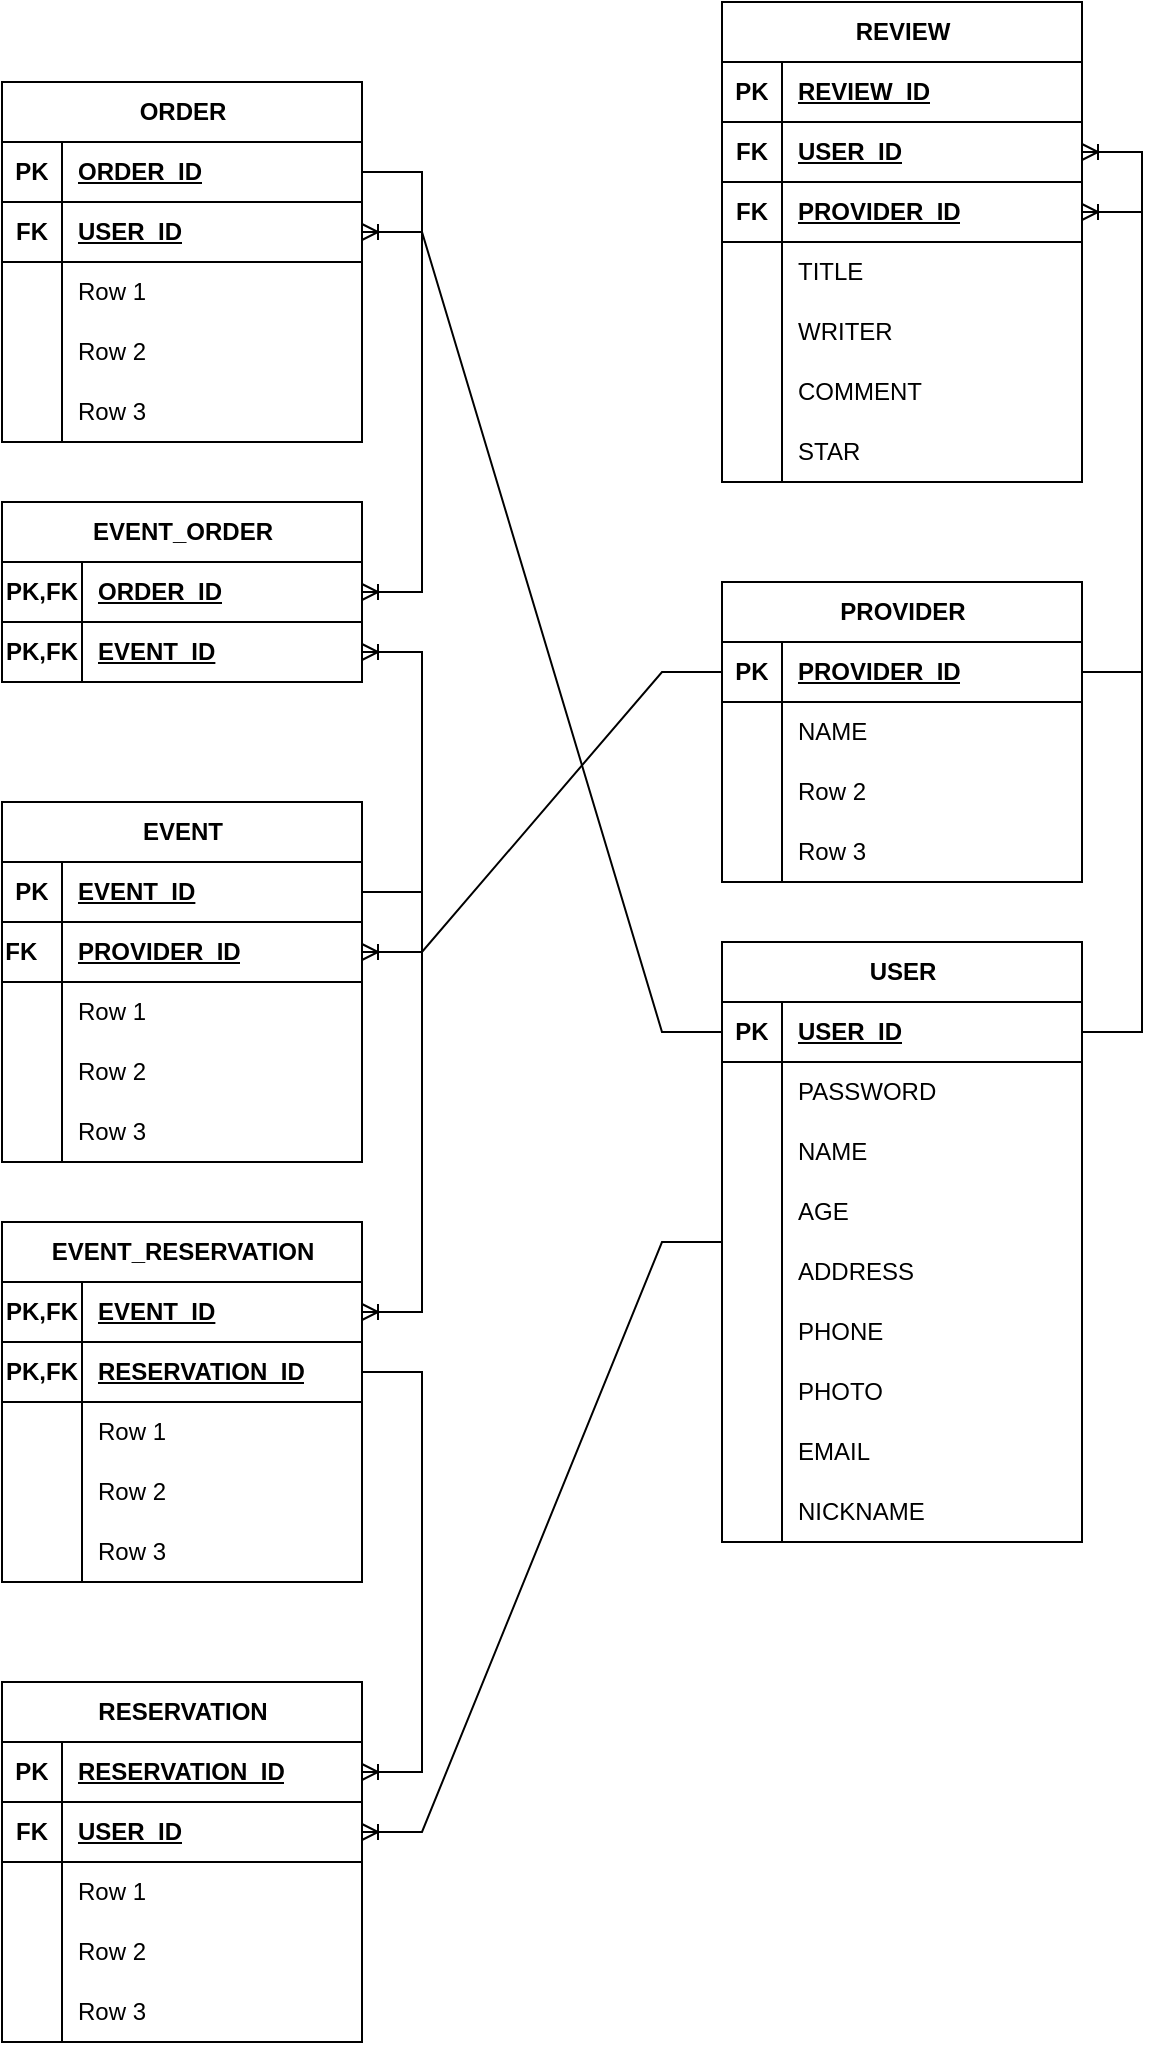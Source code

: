 <mxfile version="22.1.0" type="github">
  <diagram id="R2lEEEUBdFMjLlhIrx00" name="Page-1">
    <mxGraphModel dx="1036" dy="558" grid="1" gridSize="10" guides="1" tooltips="1" connect="1" arrows="1" fold="1" page="1" pageScale="1" pageWidth="850" pageHeight="1100" math="0" shadow="0" extFonts="Permanent Marker^https://fonts.googleapis.com/css?family=Permanent+Marker">
      <root>
        <mxCell id="0" />
        <mxCell id="1" parent="0" />
        <mxCell id="ffY5cmqOXHnBq25n8feg-1" value="USER" style="shape=table;startSize=30;container=1;collapsible=1;childLayout=tableLayout;fixedRows=1;rowLines=0;fontStyle=1;align=center;resizeLast=1;html=1;" parent="1" vertex="1">
          <mxGeometry x="700" y="490" width="180" height="300" as="geometry" />
        </mxCell>
        <mxCell id="ffY5cmqOXHnBq25n8feg-2" value="" style="shape=tableRow;horizontal=0;startSize=0;swimlaneHead=0;swimlaneBody=0;fillColor=none;collapsible=0;dropTarget=0;points=[[0,0.5],[1,0.5]];portConstraint=eastwest;top=0;left=0;right=0;bottom=1;" parent="ffY5cmqOXHnBq25n8feg-1" vertex="1">
          <mxGeometry y="30" width="180" height="30" as="geometry" />
        </mxCell>
        <mxCell id="ffY5cmqOXHnBq25n8feg-3" value="PK" style="shape=partialRectangle;connectable=0;fillColor=none;top=0;left=0;bottom=0;right=0;fontStyle=1;overflow=hidden;whiteSpace=wrap;html=1;" parent="ffY5cmqOXHnBq25n8feg-2" vertex="1">
          <mxGeometry width="30" height="30" as="geometry">
            <mxRectangle width="30" height="30" as="alternateBounds" />
          </mxGeometry>
        </mxCell>
        <mxCell id="ffY5cmqOXHnBq25n8feg-4" value="USER_ID" style="shape=partialRectangle;connectable=0;fillColor=none;top=0;left=0;bottom=0;right=0;align=left;spacingLeft=6;fontStyle=5;overflow=hidden;whiteSpace=wrap;html=1;" parent="ffY5cmqOXHnBq25n8feg-2" vertex="1">
          <mxGeometry x="30" width="150" height="30" as="geometry">
            <mxRectangle width="150" height="30" as="alternateBounds" />
          </mxGeometry>
        </mxCell>
        <mxCell id="ffY5cmqOXHnBq25n8feg-78" value="" style="shape=tableRow;horizontal=0;startSize=0;swimlaneHead=0;swimlaneBody=0;fillColor=none;collapsible=0;dropTarget=0;points=[[0,0.5],[1,0.5]];portConstraint=eastwest;top=0;left=0;right=0;bottom=0;" parent="ffY5cmqOXHnBq25n8feg-1" vertex="1">
          <mxGeometry y="60" width="180" height="30" as="geometry" />
        </mxCell>
        <mxCell id="ffY5cmqOXHnBq25n8feg-79" value="" style="shape=partialRectangle;connectable=0;fillColor=none;top=0;left=0;bottom=0;right=0;editable=1;overflow=hidden;whiteSpace=wrap;html=1;" parent="ffY5cmqOXHnBq25n8feg-78" vertex="1">
          <mxGeometry width="30" height="30" as="geometry">
            <mxRectangle width="30" height="30" as="alternateBounds" />
          </mxGeometry>
        </mxCell>
        <mxCell id="ffY5cmqOXHnBq25n8feg-80" value="PASSWORD" style="shape=partialRectangle;connectable=0;fillColor=none;top=0;left=0;bottom=0;right=0;align=left;spacingLeft=6;overflow=hidden;whiteSpace=wrap;html=1;" parent="ffY5cmqOXHnBq25n8feg-78" vertex="1">
          <mxGeometry x="30" width="150" height="30" as="geometry">
            <mxRectangle width="150" height="30" as="alternateBounds" />
          </mxGeometry>
        </mxCell>
        <mxCell id="ffY5cmqOXHnBq25n8feg-5" value="" style="shape=tableRow;horizontal=0;startSize=0;swimlaneHead=0;swimlaneBody=0;fillColor=none;collapsible=0;dropTarget=0;points=[[0,0.5],[1,0.5]];portConstraint=eastwest;top=0;left=0;right=0;bottom=0;" parent="ffY5cmqOXHnBq25n8feg-1" vertex="1">
          <mxGeometry y="90" width="180" height="30" as="geometry" />
        </mxCell>
        <mxCell id="ffY5cmqOXHnBq25n8feg-6" value="" style="shape=partialRectangle;connectable=0;fillColor=none;top=0;left=0;bottom=0;right=0;editable=1;overflow=hidden;whiteSpace=wrap;html=1;" parent="ffY5cmqOXHnBq25n8feg-5" vertex="1">
          <mxGeometry width="30" height="30" as="geometry">
            <mxRectangle width="30" height="30" as="alternateBounds" />
          </mxGeometry>
        </mxCell>
        <mxCell id="ffY5cmqOXHnBq25n8feg-7" value="NAME" style="shape=partialRectangle;connectable=0;fillColor=none;top=0;left=0;bottom=0;right=0;align=left;spacingLeft=6;overflow=hidden;whiteSpace=wrap;html=1;" parent="ffY5cmqOXHnBq25n8feg-5" vertex="1">
          <mxGeometry x="30" width="150" height="30" as="geometry">
            <mxRectangle width="150" height="30" as="alternateBounds" />
          </mxGeometry>
        </mxCell>
        <mxCell id="ffY5cmqOXHnBq25n8feg-8" value="" style="shape=tableRow;horizontal=0;startSize=0;swimlaneHead=0;swimlaneBody=0;fillColor=none;collapsible=0;dropTarget=0;points=[[0,0.5],[1,0.5]];portConstraint=eastwest;top=0;left=0;right=0;bottom=0;" parent="ffY5cmqOXHnBq25n8feg-1" vertex="1">
          <mxGeometry y="120" width="180" height="30" as="geometry" />
        </mxCell>
        <mxCell id="ffY5cmqOXHnBq25n8feg-9" value="" style="shape=partialRectangle;connectable=0;fillColor=none;top=0;left=0;bottom=0;right=0;editable=1;overflow=hidden;whiteSpace=wrap;html=1;" parent="ffY5cmqOXHnBq25n8feg-8" vertex="1">
          <mxGeometry width="30" height="30" as="geometry">
            <mxRectangle width="30" height="30" as="alternateBounds" />
          </mxGeometry>
        </mxCell>
        <mxCell id="ffY5cmqOXHnBq25n8feg-10" value="AGE" style="shape=partialRectangle;connectable=0;fillColor=none;top=0;left=0;bottom=0;right=0;align=left;spacingLeft=6;overflow=hidden;whiteSpace=wrap;html=1;" parent="ffY5cmqOXHnBq25n8feg-8" vertex="1">
          <mxGeometry x="30" width="150" height="30" as="geometry">
            <mxRectangle width="150" height="30" as="alternateBounds" />
          </mxGeometry>
        </mxCell>
        <mxCell id="ffY5cmqOXHnBq25n8feg-66" value="" style="shape=tableRow;horizontal=0;startSize=0;swimlaneHead=0;swimlaneBody=0;fillColor=none;collapsible=0;dropTarget=0;points=[[0,0.5],[1,0.5]];portConstraint=eastwest;top=0;left=0;right=0;bottom=0;" parent="ffY5cmqOXHnBq25n8feg-1" vertex="1">
          <mxGeometry y="150" width="180" height="30" as="geometry" />
        </mxCell>
        <mxCell id="ffY5cmqOXHnBq25n8feg-67" value="" style="shape=partialRectangle;connectable=0;fillColor=none;top=0;left=0;bottom=0;right=0;editable=1;overflow=hidden;whiteSpace=wrap;html=1;" parent="ffY5cmqOXHnBq25n8feg-66" vertex="1">
          <mxGeometry width="30" height="30" as="geometry">
            <mxRectangle width="30" height="30" as="alternateBounds" />
          </mxGeometry>
        </mxCell>
        <mxCell id="ffY5cmqOXHnBq25n8feg-68" value="ADDRESS" style="shape=partialRectangle;connectable=0;fillColor=none;top=0;left=0;bottom=0;right=0;align=left;spacingLeft=6;overflow=hidden;whiteSpace=wrap;html=1;" parent="ffY5cmqOXHnBq25n8feg-66" vertex="1">
          <mxGeometry x="30" width="150" height="30" as="geometry">
            <mxRectangle width="150" height="30" as="alternateBounds" />
          </mxGeometry>
        </mxCell>
        <mxCell id="ffY5cmqOXHnBq25n8feg-69" value="" style="shape=tableRow;horizontal=0;startSize=0;swimlaneHead=0;swimlaneBody=0;fillColor=none;collapsible=0;dropTarget=0;points=[[0,0.5],[1,0.5]];portConstraint=eastwest;top=0;left=0;right=0;bottom=0;" parent="ffY5cmqOXHnBq25n8feg-1" vertex="1">
          <mxGeometry y="180" width="180" height="30" as="geometry" />
        </mxCell>
        <mxCell id="ffY5cmqOXHnBq25n8feg-70" value="" style="shape=partialRectangle;connectable=0;fillColor=none;top=0;left=0;bottom=0;right=0;editable=1;overflow=hidden;whiteSpace=wrap;html=1;" parent="ffY5cmqOXHnBq25n8feg-69" vertex="1">
          <mxGeometry width="30" height="30" as="geometry">
            <mxRectangle width="30" height="30" as="alternateBounds" />
          </mxGeometry>
        </mxCell>
        <mxCell id="ffY5cmqOXHnBq25n8feg-71" value="PHONE" style="shape=partialRectangle;connectable=0;fillColor=none;top=0;left=0;bottom=0;right=0;align=left;spacingLeft=6;overflow=hidden;whiteSpace=wrap;html=1;" parent="ffY5cmqOXHnBq25n8feg-69" vertex="1">
          <mxGeometry x="30" width="150" height="30" as="geometry">
            <mxRectangle width="150" height="30" as="alternateBounds" />
          </mxGeometry>
        </mxCell>
        <mxCell id="ffY5cmqOXHnBq25n8feg-72" value="" style="shape=tableRow;horizontal=0;startSize=0;swimlaneHead=0;swimlaneBody=0;fillColor=none;collapsible=0;dropTarget=0;points=[[0,0.5],[1,0.5]];portConstraint=eastwest;top=0;left=0;right=0;bottom=0;" parent="ffY5cmqOXHnBq25n8feg-1" vertex="1">
          <mxGeometry y="210" width="180" height="30" as="geometry" />
        </mxCell>
        <mxCell id="ffY5cmqOXHnBq25n8feg-73" value="" style="shape=partialRectangle;connectable=0;fillColor=none;top=0;left=0;bottom=0;right=0;editable=1;overflow=hidden;whiteSpace=wrap;html=1;" parent="ffY5cmqOXHnBq25n8feg-72" vertex="1">
          <mxGeometry width="30" height="30" as="geometry">
            <mxRectangle width="30" height="30" as="alternateBounds" />
          </mxGeometry>
        </mxCell>
        <mxCell id="ffY5cmqOXHnBq25n8feg-74" value="PHOTO" style="shape=partialRectangle;connectable=0;fillColor=none;top=0;left=0;bottom=0;right=0;align=left;spacingLeft=6;overflow=hidden;whiteSpace=wrap;html=1;" parent="ffY5cmqOXHnBq25n8feg-72" vertex="1">
          <mxGeometry x="30" width="150" height="30" as="geometry">
            <mxRectangle width="150" height="30" as="alternateBounds" />
          </mxGeometry>
        </mxCell>
        <mxCell id="ffY5cmqOXHnBq25n8feg-75" value="" style="shape=tableRow;horizontal=0;startSize=0;swimlaneHead=0;swimlaneBody=0;fillColor=none;collapsible=0;dropTarget=0;points=[[0,0.5],[1,0.5]];portConstraint=eastwest;top=0;left=0;right=0;bottom=0;" parent="ffY5cmqOXHnBq25n8feg-1" vertex="1">
          <mxGeometry y="240" width="180" height="30" as="geometry" />
        </mxCell>
        <mxCell id="ffY5cmqOXHnBq25n8feg-76" value="" style="shape=partialRectangle;connectable=0;fillColor=none;top=0;left=0;bottom=0;right=0;editable=1;overflow=hidden;whiteSpace=wrap;html=1;" parent="ffY5cmqOXHnBq25n8feg-75" vertex="1">
          <mxGeometry width="30" height="30" as="geometry">
            <mxRectangle width="30" height="30" as="alternateBounds" />
          </mxGeometry>
        </mxCell>
        <mxCell id="ffY5cmqOXHnBq25n8feg-77" value="EMAIL" style="shape=partialRectangle;connectable=0;fillColor=none;top=0;left=0;bottom=0;right=0;align=left;spacingLeft=6;overflow=hidden;whiteSpace=wrap;html=1;" parent="ffY5cmqOXHnBq25n8feg-75" vertex="1">
          <mxGeometry x="30" width="150" height="30" as="geometry">
            <mxRectangle width="150" height="30" as="alternateBounds" />
          </mxGeometry>
        </mxCell>
        <mxCell id="ffY5cmqOXHnBq25n8feg-11" value="" style="shape=tableRow;horizontal=0;startSize=0;swimlaneHead=0;swimlaneBody=0;fillColor=none;collapsible=0;dropTarget=0;points=[[0,0.5],[1,0.5]];portConstraint=eastwest;top=0;left=0;right=0;bottom=0;" parent="ffY5cmqOXHnBq25n8feg-1" vertex="1">
          <mxGeometry y="270" width="180" height="30" as="geometry" />
        </mxCell>
        <mxCell id="ffY5cmqOXHnBq25n8feg-12" value="" style="shape=partialRectangle;connectable=0;fillColor=none;top=0;left=0;bottom=0;right=0;editable=1;overflow=hidden;whiteSpace=wrap;html=1;" parent="ffY5cmqOXHnBq25n8feg-11" vertex="1">
          <mxGeometry width="30" height="30" as="geometry">
            <mxRectangle width="30" height="30" as="alternateBounds" />
          </mxGeometry>
        </mxCell>
        <mxCell id="ffY5cmqOXHnBq25n8feg-13" value="NICKNAME" style="shape=partialRectangle;connectable=0;fillColor=none;top=0;left=0;bottom=0;right=0;align=left;spacingLeft=6;overflow=hidden;whiteSpace=wrap;html=1;" parent="ffY5cmqOXHnBq25n8feg-11" vertex="1">
          <mxGeometry x="30" width="150" height="30" as="geometry">
            <mxRectangle width="150" height="30" as="alternateBounds" />
          </mxGeometry>
        </mxCell>
        <mxCell id="ffY5cmqOXHnBq25n8feg-14" value="EVENT" style="shape=table;startSize=30;container=1;collapsible=1;childLayout=tableLayout;fixedRows=1;rowLines=0;fontStyle=1;align=center;resizeLast=1;html=1;" parent="1" vertex="1">
          <mxGeometry x="340" y="420" width="180" height="180" as="geometry" />
        </mxCell>
        <mxCell id="2kU_KkUbUy7ICBghfI6l-78" value="" style="shape=tableRow;horizontal=0;startSize=0;swimlaneHead=0;swimlaneBody=0;fillColor=none;collapsible=0;dropTarget=0;points=[[0,0.5],[1,0.5]];portConstraint=eastwest;top=0;left=0;right=0;bottom=1;" vertex="1" parent="ffY5cmqOXHnBq25n8feg-14">
          <mxGeometry y="30" width="180" height="30" as="geometry" />
        </mxCell>
        <mxCell id="2kU_KkUbUy7ICBghfI6l-79" value="PK" style="shape=partialRectangle;connectable=0;fillColor=none;top=0;left=0;bottom=0;right=0;fontStyle=1;overflow=hidden;whiteSpace=wrap;html=1;" vertex="1" parent="2kU_KkUbUy7ICBghfI6l-78">
          <mxGeometry width="30" height="30" as="geometry">
            <mxRectangle width="30" height="30" as="alternateBounds" />
          </mxGeometry>
        </mxCell>
        <mxCell id="2kU_KkUbUy7ICBghfI6l-80" value="EVENT_ID" style="shape=partialRectangle;connectable=0;fillColor=none;top=0;left=0;bottom=0;right=0;align=left;spacingLeft=6;fontStyle=5;overflow=hidden;whiteSpace=wrap;html=1;" vertex="1" parent="2kU_KkUbUy7ICBghfI6l-78">
          <mxGeometry x="30" width="150" height="30" as="geometry">
            <mxRectangle width="150" height="30" as="alternateBounds" />
          </mxGeometry>
        </mxCell>
        <mxCell id="ffY5cmqOXHnBq25n8feg-15" value="" style="shape=tableRow;horizontal=0;startSize=0;swimlaneHead=0;swimlaneBody=0;fillColor=none;collapsible=0;dropTarget=0;points=[[0,0.5],[1,0.5]];portConstraint=eastwest;top=0;left=0;right=0;bottom=1;" parent="ffY5cmqOXHnBq25n8feg-14" vertex="1">
          <mxGeometry y="60" width="180" height="30" as="geometry" />
        </mxCell>
        <mxCell id="ffY5cmqOXHnBq25n8feg-16" value="FK&lt;span style=&quot;white-space: pre;&quot;&gt;&#x9;&lt;/span&gt;" style="shape=partialRectangle;connectable=0;fillColor=none;top=0;left=0;bottom=0;right=0;fontStyle=1;overflow=hidden;whiteSpace=wrap;html=1;" parent="ffY5cmqOXHnBq25n8feg-15" vertex="1">
          <mxGeometry width="30" height="30" as="geometry">
            <mxRectangle width="30" height="30" as="alternateBounds" />
          </mxGeometry>
        </mxCell>
        <mxCell id="ffY5cmqOXHnBq25n8feg-17" value="PROVIDER_ID" style="shape=partialRectangle;connectable=0;fillColor=none;top=0;left=0;bottom=0;right=0;align=left;spacingLeft=6;fontStyle=5;overflow=hidden;whiteSpace=wrap;html=1;" parent="ffY5cmqOXHnBq25n8feg-15" vertex="1">
          <mxGeometry x="30" width="150" height="30" as="geometry">
            <mxRectangle width="150" height="30" as="alternateBounds" />
          </mxGeometry>
        </mxCell>
        <mxCell id="ffY5cmqOXHnBq25n8feg-18" value="" style="shape=tableRow;horizontal=0;startSize=0;swimlaneHead=0;swimlaneBody=0;fillColor=none;collapsible=0;dropTarget=0;points=[[0,0.5],[1,0.5]];portConstraint=eastwest;top=0;left=0;right=0;bottom=0;" parent="ffY5cmqOXHnBq25n8feg-14" vertex="1">
          <mxGeometry y="90" width="180" height="30" as="geometry" />
        </mxCell>
        <mxCell id="ffY5cmqOXHnBq25n8feg-19" value="" style="shape=partialRectangle;connectable=0;fillColor=none;top=0;left=0;bottom=0;right=0;editable=1;overflow=hidden;whiteSpace=wrap;html=1;" parent="ffY5cmqOXHnBq25n8feg-18" vertex="1">
          <mxGeometry width="30" height="30" as="geometry">
            <mxRectangle width="30" height="30" as="alternateBounds" />
          </mxGeometry>
        </mxCell>
        <mxCell id="ffY5cmqOXHnBq25n8feg-20" value="Row 1" style="shape=partialRectangle;connectable=0;fillColor=none;top=0;left=0;bottom=0;right=0;align=left;spacingLeft=6;overflow=hidden;whiteSpace=wrap;html=1;" parent="ffY5cmqOXHnBq25n8feg-18" vertex="1">
          <mxGeometry x="30" width="150" height="30" as="geometry">
            <mxRectangle width="150" height="30" as="alternateBounds" />
          </mxGeometry>
        </mxCell>
        <mxCell id="ffY5cmqOXHnBq25n8feg-21" value="" style="shape=tableRow;horizontal=0;startSize=0;swimlaneHead=0;swimlaneBody=0;fillColor=none;collapsible=0;dropTarget=0;points=[[0,0.5],[1,0.5]];portConstraint=eastwest;top=0;left=0;right=0;bottom=0;" parent="ffY5cmqOXHnBq25n8feg-14" vertex="1">
          <mxGeometry y="120" width="180" height="30" as="geometry" />
        </mxCell>
        <mxCell id="ffY5cmqOXHnBq25n8feg-22" value="" style="shape=partialRectangle;connectable=0;fillColor=none;top=0;left=0;bottom=0;right=0;editable=1;overflow=hidden;whiteSpace=wrap;html=1;" parent="ffY5cmqOXHnBq25n8feg-21" vertex="1">
          <mxGeometry width="30" height="30" as="geometry">
            <mxRectangle width="30" height="30" as="alternateBounds" />
          </mxGeometry>
        </mxCell>
        <mxCell id="ffY5cmqOXHnBq25n8feg-23" value="Row 2" style="shape=partialRectangle;connectable=0;fillColor=none;top=0;left=0;bottom=0;right=0;align=left;spacingLeft=6;overflow=hidden;whiteSpace=wrap;html=1;" parent="ffY5cmqOXHnBq25n8feg-21" vertex="1">
          <mxGeometry x="30" width="150" height="30" as="geometry">
            <mxRectangle width="150" height="30" as="alternateBounds" />
          </mxGeometry>
        </mxCell>
        <mxCell id="ffY5cmqOXHnBq25n8feg-24" value="" style="shape=tableRow;horizontal=0;startSize=0;swimlaneHead=0;swimlaneBody=0;fillColor=none;collapsible=0;dropTarget=0;points=[[0,0.5],[1,0.5]];portConstraint=eastwest;top=0;left=0;right=0;bottom=0;" parent="ffY5cmqOXHnBq25n8feg-14" vertex="1">
          <mxGeometry y="150" width="180" height="30" as="geometry" />
        </mxCell>
        <mxCell id="ffY5cmqOXHnBq25n8feg-25" value="" style="shape=partialRectangle;connectable=0;fillColor=none;top=0;left=0;bottom=0;right=0;editable=1;overflow=hidden;whiteSpace=wrap;html=1;" parent="ffY5cmqOXHnBq25n8feg-24" vertex="1">
          <mxGeometry width="30" height="30" as="geometry">
            <mxRectangle width="30" height="30" as="alternateBounds" />
          </mxGeometry>
        </mxCell>
        <mxCell id="ffY5cmqOXHnBq25n8feg-26" value="Row 3" style="shape=partialRectangle;connectable=0;fillColor=none;top=0;left=0;bottom=0;right=0;align=left;spacingLeft=6;overflow=hidden;whiteSpace=wrap;html=1;" parent="ffY5cmqOXHnBq25n8feg-24" vertex="1">
          <mxGeometry x="30" width="150" height="30" as="geometry">
            <mxRectangle width="150" height="30" as="alternateBounds" />
          </mxGeometry>
        </mxCell>
        <mxCell id="ffY5cmqOXHnBq25n8feg-27" value="PROVIDER" style="shape=table;startSize=30;container=1;collapsible=1;childLayout=tableLayout;fixedRows=1;rowLines=0;fontStyle=1;align=center;resizeLast=1;html=1;" parent="1" vertex="1">
          <mxGeometry x="700" y="310" width="180" height="150" as="geometry" />
        </mxCell>
        <mxCell id="ffY5cmqOXHnBq25n8feg-28" value="" style="shape=tableRow;horizontal=0;startSize=0;swimlaneHead=0;swimlaneBody=0;fillColor=none;collapsible=0;dropTarget=0;points=[[0,0.5],[1,0.5]];portConstraint=eastwest;top=0;left=0;right=0;bottom=1;" parent="ffY5cmqOXHnBq25n8feg-27" vertex="1">
          <mxGeometry y="30" width="180" height="30" as="geometry" />
        </mxCell>
        <mxCell id="ffY5cmqOXHnBq25n8feg-29" value="PK" style="shape=partialRectangle;connectable=0;fillColor=none;top=0;left=0;bottom=0;right=0;fontStyle=1;overflow=hidden;whiteSpace=wrap;html=1;" parent="ffY5cmqOXHnBq25n8feg-28" vertex="1">
          <mxGeometry width="30" height="30" as="geometry">
            <mxRectangle width="30" height="30" as="alternateBounds" />
          </mxGeometry>
        </mxCell>
        <mxCell id="ffY5cmqOXHnBq25n8feg-30" value="PROVIDER_ID" style="shape=partialRectangle;connectable=0;fillColor=none;top=0;left=0;bottom=0;right=0;align=left;spacingLeft=6;fontStyle=5;overflow=hidden;whiteSpace=wrap;html=1;" parent="ffY5cmqOXHnBq25n8feg-28" vertex="1">
          <mxGeometry x="30" width="150" height="30" as="geometry">
            <mxRectangle width="150" height="30" as="alternateBounds" />
          </mxGeometry>
        </mxCell>
        <mxCell id="ffY5cmqOXHnBq25n8feg-31" value="" style="shape=tableRow;horizontal=0;startSize=0;swimlaneHead=0;swimlaneBody=0;fillColor=none;collapsible=0;dropTarget=0;points=[[0,0.5],[1,0.5]];portConstraint=eastwest;top=0;left=0;right=0;bottom=0;" parent="ffY5cmqOXHnBq25n8feg-27" vertex="1">
          <mxGeometry y="60" width="180" height="30" as="geometry" />
        </mxCell>
        <mxCell id="ffY5cmqOXHnBq25n8feg-32" value="" style="shape=partialRectangle;connectable=0;fillColor=none;top=0;left=0;bottom=0;right=0;editable=1;overflow=hidden;whiteSpace=wrap;html=1;" parent="ffY5cmqOXHnBq25n8feg-31" vertex="1">
          <mxGeometry width="30" height="30" as="geometry">
            <mxRectangle width="30" height="30" as="alternateBounds" />
          </mxGeometry>
        </mxCell>
        <mxCell id="ffY5cmqOXHnBq25n8feg-33" value="NAME" style="shape=partialRectangle;connectable=0;fillColor=none;top=0;left=0;bottom=0;right=0;align=left;spacingLeft=6;overflow=hidden;whiteSpace=wrap;html=1;" parent="ffY5cmqOXHnBq25n8feg-31" vertex="1">
          <mxGeometry x="30" width="150" height="30" as="geometry">
            <mxRectangle width="150" height="30" as="alternateBounds" />
          </mxGeometry>
        </mxCell>
        <mxCell id="ffY5cmqOXHnBq25n8feg-34" value="" style="shape=tableRow;horizontal=0;startSize=0;swimlaneHead=0;swimlaneBody=0;fillColor=none;collapsible=0;dropTarget=0;points=[[0,0.5],[1,0.5]];portConstraint=eastwest;top=0;left=0;right=0;bottom=0;" parent="ffY5cmqOXHnBq25n8feg-27" vertex="1">
          <mxGeometry y="90" width="180" height="30" as="geometry" />
        </mxCell>
        <mxCell id="ffY5cmqOXHnBq25n8feg-35" value="" style="shape=partialRectangle;connectable=0;fillColor=none;top=0;left=0;bottom=0;right=0;editable=1;overflow=hidden;whiteSpace=wrap;html=1;" parent="ffY5cmqOXHnBq25n8feg-34" vertex="1">
          <mxGeometry width="30" height="30" as="geometry">
            <mxRectangle width="30" height="30" as="alternateBounds" />
          </mxGeometry>
        </mxCell>
        <mxCell id="ffY5cmqOXHnBq25n8feg-36" value="Row 2" style="shape=partialRectangle;connectable=0;fillColor=none;top=0;left=0;bottom=0;right=0;align=left;spacingLeft=6;overflow=hidden;whiteSpace=wrap;html=1;" parent="ffY5cmqOXHnBq25n8feg-34" vertex="1">
          <mxGeometry x="30" width="150" height="30" as="geometry">
            <mxRectangle width="150" height="30" as="alternateBounds" />
          </mxGeometry>
        </mxCell>
        <mxCell id="ffY5cmqOXHnBq25n8feg-37" value="" style="shape=tableRow;horizontal=0;startSize=0;swimlaneHead=0;swimlaneBody=0;fillColor=none;collapsible=0;dropTarget=0;points=[[0,0.5],[1,0.5]];portConstraint=eastwest;top=0;left=0;right=0;bottom=0;" parent="ffY5cmqOXHnBq25n8feg-27" vertex="1">
          <mxGeometry y="120" width="180" height="30" as="geometry" />
        </mxCell>
        <mxCell id="ffY5cmqOXHnBq25n8feg-38" value="" style="shape=partialRectangle;connectable=0;fillColor=none;top=0;left=0;bottom=0;right=0;editable=1;overflow=hidden;whiteSpace=wrap;html=1;" parent="ffY5cmqOXHnBq25n8feg-37" vertex="1">
          <mxGeometry width="30" height="30" as="geometry">
            <mxRectangle width="30" height="30" as="alternateBounds" />
          </mxGeometry>
        </mxCell>
        <mxCell id="ffY5cmqOXHnBq25n8feg-39" value="Row 3" style="shape=partialRectangle;connectable=0;fillColor=none;top=0;left=0;bottom=0;right=0;align=left;spacingLeft=6;overflow=hidden;whiteSpace=wrap;html=1;" parent="ffY5cmqOXHnBq25n8feg-37" vertex="1">
          <mxGeometry x="30" width="150" height="30" as="geometry">
            <mxRectangle width="150" height="30" as="alternateBounds" />
          </mxGeometry>
        </mxCell>
        <mxCell id="ffY5cmqOXHnBq25n8feg-40" value="ORDER" style="shape=table;startSize=30;container=1;collapsible=1;childLayout=tableLayout;fixedRows=1;rowLines=0;fontStyle=1;align=center;resizeLast=1;html=1;" parent="1" vertex="1">
          <mxGeometry x="340" y="60" width="180" height="180" as="geometry" />
        </mxCell>
        <mxCell id="2kU_KkUbUy7ICBghfI6l-50" value="" style="shape=tableRow;horizontal=0;startSize=0;swimlaneHead=0;swimlaneBody=0;fillColor=none;collapsible=0;dropTarget=0;points=[[0,0.5],[1,0.5]];portConstraint=eastwest;top=0;left=0;right=0;bottom=1;" vertex="1" parent="ffY5cmqOXHnBq25n8feg-40">
          <mxGeometry y="30" width="180" height="30" as="geometry" />
        </mxCell>
        <mxCell id="2kU_KkUbUy7ICBghfI6l-51" value="PK" style="shape=partialRectangle;connectable=0;fillColor=none;top=0;left=0;bottom=0;right=0;fontStyle=1;overflow=hidden;whiteSpace=wrap;html=1;" vertex="1" parent="2kU_KkUbUy7ICBghfI6l-50">
          <mxGeometry width="30" height="30" as="geometry">
            <mxRectangle width="30" height="30" as="alternateBounds" />
          </mxGeometry>
        </mxCell>
        <mxCell id="2kU_KkUbUy7ICBghfI6l-52" value="ORDER_ID" style="shape=partialRectangle;connectable=0;fillColor=none;top=0;left=0;bottom=0;right=0;align=left;spacingLeft=6;fontStyle=5;overflow=hidden;whiteSpace=wrap;html=1;" vertex="1" parent="2kU_KkUbUy7ICBghfI6l-50">
          <mxGeometry x="30" width="150" height="30" as="geometry">
            <mxRectangle width="150" height="30" as="alternateBounds" />
          </mxGeometry>
        </mxCell>
        <mxCell id="ffY5cmqOXHnBq25n8feg-41" value="" style="shape=tableRow;horizontal=0;startSize=0;swimlaneHead=0;swimlaneBody=0;fillColor=none;collapsible=0;dropTarget=0;points=[[0,0.5],[1,0.5]];portConstraint=eastwest;top=0;left=0;right=0;bottom=1;" parent="ffY5cmqOXHnBq25n8feg-40" vertex="1">
          <mxGeometry y="60" width="180" height="30" as="geometry" />
        </mxCell>
        <mxCell id="ffY5cmqOXHnBq25n8feg-42" value="FK" style="shape=partialRectangle;connectable=0;fillColor=none;top=0;left=0;bottom=0;right=0;fontStyle=1;overflow=hidden;whiteSpace=wrap;html=1;" parent="ffY5cmqOXHnBq25n8feg-41" vertex="1">
          <mxGeometry width="30" height="30" as="geometry">
            <mxRectangle width="30" height="30" as="alternateBounds" />
          </mxGeometry>
        </mxCell>
        <mxCell id="ffY5cmqOXHnBq25n8feg-43" value="USER_ID" style="shape=partialRectangle;connectable=0;fillColor=none;top=0;left=0;bottom=0;right=0;align=left;spacingLeft=6;fontStyle=5;overflow=hidden;whiteSpace=wrap;html=1;" parent="ffY5cmqOXHnBq25n8feg-41" vertex="1">
          <mxGeometry x="30" width="150" height="30" as="geometry">
            <mxRectangle width="150" height="30" as="alternateBounds" />
          </mxGeometry>
        </mxCell>
        <mxCell id="ffY5cmqOXHnBq25n8feg-44" value="" style="shape=tableRow;horizontal=0;startSize=0;swimlaneHead=0;swimlaneBody=0;fillColor=none;collapsible=0;dropTarget=0;points=[[0,0.5],[1,0.5]];portConstraint=eastwest;top=0;left=0;right=0;bottom=0;" parent="ffY5cmqOXHnBq25n8feg-40" vertex="1">
          <mxGeometry y="90" width="180" height="30" as="geometry" />
        </mxCell>
        <mxCell id="ffY5cmqOXHnBq25n8feg-45" value="" style="shape=partialRectangle;connectable=0;fillColor=none;top=0;left=0;bottom=0;right=0;editable=1;overflow=hidden;whiteSpace=wrap;html=1;" parent="ffY5cmqOXHnBq25n8feg-44" vertex="1">
          <mxGeometry width="30" height="30" as="geometry">
            <mxRectangle width="30" height="30" as="alternateBounds" />
          </mxGeometry>
        </mxCell>
        <mxCell id="ffY5cmqOXHnBq25n8feg-46" value="Row 1" style="shape=partialRectangle;connectable=0;fillColor=none;top=0;left=0;bottom=0;right=0;align=left;spacingLeft=6;overflow=hidden;whiteSpace=wrap;html=1;" parent="ffY5cmqOXHnBq25n8feg-44" vertex="1">
          <mxGeometry x="30" width="150" height="30" as="geometry">
            <mxRectangle width="150" height="30" as="alternateBounds" />
          </mxGeometry>
        </mxCell>
        <mxCell id="ffY5cmqOXHnBq25n8feg-47" value="" style="shape=tableRow;horizontal=0;startSize=0;swimlaneHead=0;swimlaneBody=0;fillColor=none;collapsible=0;dropTarget=0;points=[[0,0.5],[1,0.5]];portConstraint=eastwest;top=0;left=0;right=0;bottom=0;" parent="ffY5cmqOXHnBq25n8feg-40" vertex="1">
          <mxGeometry y="120" width="180" height="30" as="geometry" />
        </mxCell>
        <mxCell id="ffY5cmqOXHnBq25n8feg-48" value="" style="shape=partialRectangle;connectable=0;fillColor=none;top=0;left=0;bottom=0;right=0;editable=1;overflow=hidden;whiteSpace=wrap;html=1;" parent="ffY5cmqOXHnBq25n8feg-47" vertex="1">
          <mxGeometry width="30" height="30" as="geometry">
            <mxRectangle width="30" height="30" as="alternateBounds" />
          </mxGeometry>
        </mxCell>
        <mxCell id="ffY5cmqOXHnBq25n8feg-49" value="Row 2" style="shape=partialRectangle;connectable=0;fillColor=none;top=0;left=0;bottom=0;right=0;align=left;spacingLeft=6;overflow=hidden;whiteSpace=wrap;html=1;" parent="ffY5cmqOXHnBq25n8feg-47" vertex="1">
          <mxGeometry x="30" width="150" height="30" as="geometry">
            <mxRectangle width="150" height="30" as="alternateBounds" />
          </mxGeometry>
        </mxCell>
        <mxCell id="ffY5cmqOXHnBq25n8feg-50" value="" style="shape=tableRow;horizontal=0;startSize=0;swimlaneHead=0;swimlaneBody=0;fillColor=none;collapsible=0;dropTarget=0;points=[[0,0.5],[1,0.5]];portConstraint=eastwest;top=0;left=0;right=0;bottom=0;" parent="ffY5cmqOXHnBq25n8feg-40" vertex="1">
          <mxGeometry y="150" width="180" height="30" as="geometry" />
        </mxCell>
        <mxCell id="ffY5cmqOXHnBq25n8feg-51" value="" style="shape=partialRectangle;connectable=0;fillColor=none;top=0;left=0;bottom=0;right=0;editable=1;overflow=hidden;whiteSpace=wrap;html=1;" parent="ffY5cmqOXHnBq25n8feg-50" vertex="1">
          <mxGeometry width="30" height="30" as="geometry">
            <mxRectangle width="30" height="30" as="alternateBounds" />
          </mxGeometry>
        </mxCell>
        <mxCell id="ffY5cmqOXHnBq25n8feg-52" value="Row 3" style="shape=partialRectangle;connectable=0;fillColor=none;top=0;left=0;bottom=0;right=0;align=left;spacingLeft=6;overflow=hidden;whiteSpace=wrap;html=1;" parent="ffY5cmqOXHnBq25n8feg-50" vertex="1">
          <mxGeometry x="30" width="150" height="30" as="geometry">
            <mxRectangle width="150" height="30" as="alternateBounds" />
          </mxGeometry>
        </mxCell>
        <mxCell id="ffY5cmqOXHnBq25n8feg-53" value="REVIEW" style="shape=table;startSize=30;container=1;collapsible=1;childLayout=tableLayout;fixedRows=1;rowLines=0;fontStyle=1;align=center;resizeLast=1;html=1;" parent="1" vertex="1">
          <mxGeometry x="700" y="20" width="180" height="240" as="geometry" />
        </mxCell>
        <mxCell id="2kU_KkUbUy7ICBghfI6l-56" value="" style="shape=tableRow;horizontal=0;startSize=0;swimlaneHead=0;swimlaneBody=0;fillColor=none;collapsible=0;dropTarget=0;points=[[0,0.5],[1,0.5]];portConstraint=eastwest;top=0;left=0;right=0;bottom=1;" vertex="1" parent="ffY5cmqOXHnBq25n8feg-53">
          <mxGeometry y="30" width="180" height="30" as="geometry" />
        </mxCell>
        <mxCell id="2kU_KkUbUy7ICBghfI6l-57" value="PK" style="shape=partialRectangle;connectable=0;fillColor=none;top=0;left=0;bottom=0;right=0;fontStyle=1;overflow=hidden;whiteSpace=wrap;html=1;" vertex="1" parent="2kU_KkUbUy7ICBghfI6l-56">
          <mxGeometry width="30" height="30" as="geometry">
            <mxRectangle width="30" height="30" as="alternateBounds" />
          </mxGeometry>
        </mxCell>
        <mxCell id="2kU_KkUbUy7ICBghfI6l-58" value="REVIEW_ID" style="shape=partialRectangle;connectable=0;fillColor=none;top=0;left=0;bottom=0;right=0;align=left;spacingLeft=6;fontStyle=5;overflow=hidden;whiteSpace=wrap;html=1;" vertex="1" parent="2kU_KkUbUy7ICBghfI6l-56">
          <mxGeometry x="30" width="150" height="30" as="geometry">
            <mxRectangle width="150" height="30" as="alternateBounds" />
          </mxGeometry>
        </mxCell>
        <mxCell id="2kU_KkUbUy7ICBghfI6l-59" value="" style="shape=tableRow;horizontal=0;startSize=0;swimlaneHead=0;swimlaneBody=0;fillColor=none;collapsible=0;dropTarget=0;points=[[0,0.5],[1,0.5]];portConstraint=eastwest;top=0;left=0;right=0;bottom=1;" vertex="1" parent="ffY5cmqOXHnBq25n8feg-53">
          <mxGeometry y="60" width="180" height="30" as="geometry" />
        </mxCell>
        <mxCell id="2kU_KkUbUy7ICBghfI6l-60" value="FK" style="shape=partialRectangle;connectable=0;fillColor=none;top=0;left=0;bottom=0;right=0;fontStyle=1;overflow=hidden;whiteSpace=wrap;html=1;" vertex="1" parent="2kU_KkUbUy7ICBghfI6l-59">
          <mxGeometry width="30" height="30" as="geometry">
            <mxRectangle width="30" height="30" as="alternateBounds" />
          </mxGeometry>
        </mxCell>
        <mxCell id="2kU_KkUbUy7ICBghfI6l-61" value="USER_ID" style="shape=partialRectangle;connectable=0;fillColor=none;top=0;left=0;bottom=0;right=0;align=left;spacingLeft=6;fontStyle=5;overflow=hidden;whiteSpace=wrap;html=1;" vertex="1" parent="2kU_KkUbUy7ICBghfI6l-59">
          <mxGeometry x="30" width="150" height="30" as="geometry">
            <mxRectangle width="150" height="30" as="alternateBounds" />
          </mxGeometry>
        </mxCell>
        <mxCell id="ffY5cmqOXHnBq25n8feg-54" value="" style="shape=tableRow;horizontal=0;startSize=0;swimlaneHead=0;swimlaneBody=0;fillColor=none;collapsible=0;dropTarget=0;points=[[0,0.5],[1,0.5]];portConstraint=eastwest;top=0;left=0;right=0;bottom=1;" parent="ffY5cmqOXHnBq25n8feg-53" vertex="1">
          <mxGeometry y="90" width="180" height="30" as="geometry" />
        </mxCell>
        <mxCell id="ffY5cmqOXHnBq25n8feg-55" value="FK" style="shape=partialRectangle;connectable=0;fillColor=none;top=0;left=0;bottom=0;right=0;fontStyle=1;overflow=hidden;whiteSpace=wrap;html=1;" parent="ffY5cmqOXHnBq25n8feg-54" vertex="1">
          <mxGeometry width="30" height="30" as="geometry">
            <mxRectangle width="30" height="30" as="alternateBounds" />
          </mxGeometry>
        </mxCell>
        <mxCell id="ffY5cmqOXHnBq25n8feg-56" value="PROVIDER_ID" style="shape=partialRectangle;connectable=0;fillColor=none;top=0;left=0;bottom=0;right=0;align=left;spacingLeft=6;fontStyle=5;overflow=hidden;whiteSpace=wrap;html=1;" parent="ffY5cmqOXHnBq25n8feg-54" vertex="1">
          <mxGeometry x="30" width="150" height="30" as="geometry">
            <mxRectangle width="150" height="30" as="alternateBounds" />
          </mxGeometry>
        </mxCell>
        <mxCell id="ffY5cmqOXHnBq25n8feg-57" value="" style="shape=tableRow;horizontal=0;startSize=0;swimlaneHead=0;swimlaneBody=0;fillColor=none;collapsible=0;dropTarget=0;points=[[0,0.5],[1,0.5]];portConstraint=eastwest;top=0;left=0;right=0;bottom=0;" parent="ffY5cmqOXHnBq25n8feg-53" vertex="1">
          <mxGeometry y="120" width="180" height="30" as="geometry" />
        </mxCell>
        <mxCell id="ffY5cmqOXHnBq25n8feg-58" value="" style="shape=partialRectangle;connectable=0;fillColor=none;top=0;left=0;bottom=0;right=0;editable=1;overflow=hidden;whiteSpace=wrap;html=1;" parent="ffY5cmqOXHnBq25n8feg-57" vertex="1">
          <mxGeometry width="30" height="30" as="geometry">
            <mxRectangle width="30" height="30" as="alternateBounds" />
          </mxGeometry>
        </mxCell>
        <mxCell id="ffY5cmqOXHnBq25n8feg-59" value="TITLE" style="shape=partialRectangle;connectable=0;fillColor=none;top=0;left=0;bottom=0;right=0;align=left;spacingLeft=6;overflow=hidden;whiteSpace=wrap;html=1;" parent="ffY5cmqOXHnBq25n8feg-57" vertex="1">
          <mxGeometry x="30" width="150" height="30" as="geometry">
            <mxRectangle width="150" height="30" as="alternateBounds" />
          </mxGeometry>
        </mxCell>
        <mxCell id="ffY5cmqOXHnBq25n8feg-60" value="" style="shape=tableRow;horizontal=0;startSize=0;swimlaneHead=0;swimlaneBody=0;fillColor=none;collapsible=0;dropTarget=0;points=[[0,0.5],[1,0.5]];portConstraint=eastwest;top=0;left=0;right=0;bottom=0;" parent="ffY5cmqOXHnBq25n8feg-53" vertex="1">
          <mxGeometry y="150" width="180" height="30" as="geometry" />
        </mxCell>
        <mxCell id="ffY5cmqOXHnBq25n8feg-61" value="" style="shape=partialRectangle;connectable=0;fillColor=none;top=0;left=0;bottom=0;right=0;editable=1;overflow=hidden;whiteSpace=wrap;html=1;" parent="ffY5cmqOXHnBq25n8feg-60" vertex="1">
          <mxGeometry width="30" height="30" as="geometry">
            <mxRectangle width="30" height="30" as="alternateBounds" />
          </mxGeometry>
        </mxCell>
        <mxCell id="ffY5cmqOXHnBq25n8feg-62" value="WRITER" style="shape=partialRectangle;connectable=0;fillColor=none;top=0;left=0;bottom=0;right=0;align=left;spacingLeft=6;overflow=hidden;whiteSpace=wrap;html=1;" parent="ffY5cmqOXHnBq25n8feg-60" vertex="1">
          <mxGeometry x="30" width="150" height="30" as="geometry">
            <mxRectangle width="150" height="30" as="alternateBounds" />
          </mxGeometry>
        </mxCell>
        <mxCell id="2kU_KkUbUy7ICBghfI6l-62" value="" style="shape=tableRow;horizontal=0;startSize=0;swimlaneHead=0;swimlaneBody=0;fillColor=none;collapsible=0;dropTarget=0;points=[[0,0.5],[1,0.5]];portConstraint=eastwest;top=0;left=0;right=0;bottom=0;" vertex="1" parent="ffY5cmqOXHnBq25n8feg-53">
          <mxGeometry y="180" width="180" height="30" as="geometry" />
        </mxCell>
        <mxCell id="2kU_KkUbUy7ICBghfI6l-63" value="" style="shape=partialRectangle;connectable=0;fillColor=none;top=0;left=0;bottom=0;right=0;editable=1;overflow=hidden;whiteSpace=wrap;html=1;" vertex="1" parent="2kU_KkUbUy7ICBghfI6l-62">
          <mxGeometry width="30" height="30" as="geometry">
            <mxRectangle width="30" height="30" as="alternateBounds" />
          </mxGeometry>
        </mxCell>
        <mxCell id="2kU_KkUbUy7ICBghfI6l-64" value="COMMENT" style="shape=partialRectangle;connectable=0;fillColor=none;top=0;left=0;bottom=0;right=0;align=left;spacingLeft=6;overflow=hidden;whiteSpace=wrap;html=1;" vertex="1" parent="2kU_KkUbUy7ICBghfI6l-62">
          <mxGeometry x="30" width="150" height="30" as="geometry">
            <mxRectangle width="150" height="30" as="alternateBounds" />
          </mxGeometry>
        </mxCell>
        <mxCell id="ffY5cmqOXHnBq25n8feg-63" value="" style="shape=tableRow;horizontal=0;startSize=0;swimlaneHead=0;swimlaneBody=0;fillColor=none;collapsible=0;dropTarget=0;points=[[0,0.5],[1,0.5]];portConstraint=eastwest;top=0;left=0;right=0;bottom=0;" parent="ffY5cmqOXHnBq25n8feg-53" vertex="1">
          <mxGeometry y="210" width="180" height="30" as="geometry" />
        </mxCell>
        <mxCell id="ffY5cmqOXHnBq25n8feg-64" value="" style="shape=partialRectangle;connectable=0;fillColor=none;top=0;left=0;bottom=0;right=0;editable=1;overflow=hidden;whiteSpace=wrap;html=1;" parent="ffY5cmqOXHnBq25n8feg-63" vertex="1">
          <mxGeometry width="30" height="30" as="geometry">
            <mxRectangle width="30" height="30" as="alternateBounds" />
          </mxGeometry>
        </mxCell>
        <mxCell id="ffY5cmqOXHnBq25n8feg-65" value="STAR" style="shape=partialRectangle;connectable=0;fillColor=none;top=0;left=0;bottom=0;right=0;align=left;spacingLeft=6;overflow=hidden;whiteSpace=wrap;html=1;" parent="ffY5cmqOXHnBq25n8feg-63" vertex="1">
          <mxGeometry x="30" width="150" height="30" as="geometry">
            <mxRectangle width="150" height="30" as="alternateBounds" />
          </mxGeometry>
        </mxCell>
        <mxCell id="2kU_KkUbUy7ICBghfI6l-1" value="" style="edgeStyle=entityRelationEdgeStyle;fontSize=12;html=1;endArrow=ERoneToMany;rounded=0;" edge="1" parent="1" source="ffY5cmqOXHnBq25n8feg-28" target="ffY5cmqOXHnBq25n8feg-15">
          <mxGeometry width="100" height="100" relative="1" as="geometry">
            <mxPoint x="220" y="520" as="sourcePoint" />
            <mxPoint x="360" y="480" as="targetPoint" />
          </mxGeometry>
        </mxCell>
        <mxCell id="2kU_KkUbUy7ICBghfI6l-2" value="" style="edgeStyle=entityRelationEdgeStyle;fontSize=12;html=1;endArrow=ERoneToMany;rounded=0;" edge="1" parent="1" source="ffY5cmqOXHnBq25n8feg-28" target="ffY5cmqOXHnBq25n8feg-54">
          <mxGeometry width="100" height="100" relative="1" as="geometry">
            <mxPoint x="550" y="480" as="sourcePoint" />
            <mxPoint x="650" y="380" as="targetPoint" />
          </mxGeometry>
        </mxCell>
        <mxCell id="2kU_KkUbUy7ICBghfI6l-3" value="EVENT_ORDER" style="shape=table;startSize=30;container=1;collapsible=1;childLayout=tableLayout;fixedRows=1;rowLines=0;fontStyle=1;align=center;resizeLast=1;html=1;" vertex="1" parent="1">
          <mxGeometry x="340" y="270" width="180" height="90" as="geometry" />
        </mxCell>
        <mxCell id="2kU_KkUbUy7ICBghfI6l-71" value="" style="shape=tableRow;horizontal=0;startSize=0;swimlaneHead=0;swimlaneBody=0;fillColor=none;collapsible=0;dropTarget=0;points=[[0,0.5],[1,0.5]];portConstraint=eastwest;top=0;left=0;right=0;bottom=1;" vertex="1" parent="2kU_KkUbUy7ICBghfI6l-3">
          <mxGeometry y="30" width="180" height="30" as="geometry" />
        </mxCell>
        <mxCell id="2kU_KkUbUy7ICBghfI6l-72" value="PK,FK" style="shape=partialRectangle;connectable=0;fillColor=none;top=0;left=0;bottom=0;right=0;fontStyle=1;overflow=hidden;whiteSpace=wrap;html=1;" vertex="1" parent="2kU_KkUbUy7ICBghfI6l-71">
          <mxGeometry width="40" height="30" as="geometry">
            <mxRectangle width="40" height="30" as="alternateBounds" />
          </mxGeometry>
        </mxCell>
        <mxCell id="2kU_KkUbUy7ICBghfI6l-73" value="ORDER_ID" style="shape=partialRectangle;connectable=0;fillColor=none;top=0;left=0;bottom=0;right=0;align=left;spacingLeft=6;fontStyle=5;overflow=hidden;whiteSpace=wrap;html=1;" vertex="1" parent="2kU_KkUbUy7ICBghfI6l-71">
          <mxGeometry x="40" width="140" height="30" as="geometry">
            <mxRectangle width="140" height="30" as="alternateBounds" />
          </mxGeometry>
        </mxCell>
        <mxCell id="2kU_KkUbUy7ICBghfI6l-4" value="" style="shape=tableRow;horizontal=0;startSize=0;swimlaneHead=0;swimlaneBody=0;fillColor=none;collapsible=0;dropTarget=0;points=[[0,0.5],[1,0.5]];portConstraint=eastwest;top=0;left=0;right=0;bottom=1;" vertex="1" parent="2kU_KkUbUy7ICBghfI6l-3">
          <mxGeometry y="60" width="180" height="30" as="geometry" />
        </mxCell>
        <mxCell id="2kU_KkUbUy7ICBghfI6l-5" value="PK,FK" style="shape=partialRectangle;connectable=0;fillColor=none;top=0;left=0;bottom=0;right=0;fontStyle=1;overflow=hidden;whiteSpace=wrap;html=1;" vertex="1" parent="2kU_KkUbUy7ICBghfI6l-4">
          <mxGeometry width="40" height="30" as="geometry">
            <mxRectangle width="40" height="30" as="alternateBounds" />
          </mxGeometry>
        </mxCell>
        <mxCell id="2kU_KkUbUy7ICBghfI6l-6" value="EVENT_ID" style="shape=partialRectangle;connectable=0;fillColor=none;top=0;left=0;bottom=0;right=0;align=left;spacingLeft=6;fontStyle=5;overflow=hidden;whiteSpace=wrap;html=1;" vertex="1" parent="2kU_KkUbUy7ICBghfI6l-4">
          <mxGeometry x="40" width="140" height="30" as="geometry">
            <mxRectangle width="140" height="30" as="alternateBounds" />
          </mxGeometry>
        </mxCell>
        <mxCell id="2kU_KkUbUy7ICBghfI6l-16" value="RESERVATION" style="shape=table;startSize=30;container=1;collapsible=1;childLayout=tableLayout;fixedRows=1;rowLines=0;fontStyle=1;align=center;resizeLast=1;html=1;" vertex="1" parent="1">
          <mxGeometry x="340" y="860" width="180" height="180" as="geometry" />
        </mxCell>
        <mxCell id="2kU_KkUbUy7ICBghfI6l-84" value="" style="shape=tableRow;horizontal=0;startSize=0;swimlaneHead=0;swimlaneBody=0;fillColor=none;collapsible=0;dropTarget=0;points=[[0,0.5],[1,0.5]];portConstraint=eastwest;top=0;left=0;right=0;bottom=1;" vertex="1" parent="2kU_KkUbUy7ICBghfI6l-16">
          <mxGeometry y="30" width="180" height="30" as="geometry" />
        </mxCell>
        <mxCell id="2kU_KkUbUy7ICBghfI6l-85" value="PK" style="shape=partialRectangle;connectable=0;fillColor=none;top=0;left=0;bottom=0;right=0;fontStyle=1;overflow=hidden;whiteSpace=wrap;html=1;" vertex="1" parent="2kU_KkUbUy7ICBghfI6l-84">
          <mxGeometry width="30" height="30" as="geometry">
            <mxRectangle width="30" height="30" as="alternateBounds" />
          </mxGeometry>
        </mxCell>
        <mxCell id="2kU_KkUbUy7ICBghfI6l-86" value="RESERVATION_ID" style="shape=partialRectangle;connectable=0;fillColor=none;top=0;left=0;bottom=0;right=0;align=left;spacingLeft=6;fontStyle=5;overflow=hidden;whiteSpace=wrap;html=1;" vertex="1" parent="2kU_KkUbUy7ICBghfI6l-84">
          <mxGeometry x="30" width="150" height="30" as="geometry">
            <mxRectangle width="150" height="30" as="alternateBounds" />
          </mxGeometry>
        </mxCell>
        <mxCell id="2kU_KkUbUy7ICBghfI6l-17" value="" style="shape=tableRow;horizontal=0;startSize=0;swimlaneHead=0;swimlaneBody=0;fillColor=none;collapsible=0;dropTarget=0;points=[[0,0.5],[1,0.5]];portConstraint=eastwest;top=0;left=0;right=0;bottom=1;" vertex="1" parent="2kU_KkUbUy7ICBghfI6l-16">
          <mxGeometry y="60" width="180" height="30" as="geometry" />
        </mxCell>
        <mxCell id="2kU_KkUbUy7ICBghfI6l-18" value="FK" style="shape=partialRectangle;connectable=0;fillColor=none;top=0;left=0;bottom=0;right=0;fontStyle=1;overflow=hidden;whiteSpace=wrap;html=1;" vertex="1" parent="2kU_KkUbUy7ICBghfI6l-17">
          <mxGeometry width="30" height="30" as="geometry">
            <mxRectangle width="30" height="30" as="alternateBounds" />
          </mxGeometry>
        </mxCell>
        <mxCell id="2kU_KkUbUy7ICBghfI6l-19" value="USER_ID" style="shape=partialRectangle;connectable=0;fillColor=none;top=0;left=0;bottom=0;right=0;align=left;spacingLeft=6;fontStyle=5;overflow=hidden;whiteSpace=wrap;html=1;" vertex="1" parent="2kU_KkUbUy7ICBghfI6l-17">
          <mxGeometry x="30" width="150" height="30" as="geometry">
            <mxRectangle width="150" height="30" as="alternateBounds" />
          </mxGeometry>
        </mxCell>
        <mxCell id="2kU_KkUbUy7ICBghfI6l-20" value="" style="shape=tableRow;horizontal=0;startSize=0;swimlaneHead=0;swimlaneBody=0;fillColor=none;collapsible=0;dropTarget=0;points=[[0,0.5],[1,0.5]];portConstraint=eastwest;top=0;left=0;right=0;bottom=0;" vertex="1" parent="2kU_KkUbUy7ICBghfI6l-16">
          <mxGeometry y="90" width="180" height="30" as="geometry" />
        </mxCell>
        <mxCell id="2kU_KkUbUy7ICBghfI6l-21" value="" style="shape=partialRectangle;connectable=0;fillColor=none;top=0;left=0;bottom=0;right=0;editable=1;overflow=hidden;whiteSpace=wrap;html=1;" vertex="1" parent="2kU_KkUbUy7ICBghfI6l-20">
          <mxGeometry width="30" height="30" as="geometry">
            <mxRectangle width="30" height="30" as="alternateBounds" />
          </mxGeometry>
        </mxCell>
        <mxCell id="2kU_KkUbUy7ICBghfI6l-22" value="Row 1" style="shape=partialRectangle;connectable=0;fillColor=none;top=0;left=0;bottom=0;right=0;align=left;spacingLeft=6;overflow=hidden;whiteSpace=wrap;html=1;" vertex="1" parent="2kU_KkUbUy7ICBghfI6l-20">
          <mxGeometry x="30" width="150" height="30" as="geometry">
            <mxRectangle width="150" height="30" as="alternateBounds" />
          </mxGeometry>
        </mxCell>
        <mxCell id="2kU_KkUbUy7ICBghfI6l-23" value="" style="shape=tableRow;horizontal=0;startSize=0;swimlaneHead=0;swimlaneBody=0;fillColor=none;collapsible=0;dropTarget=0;points=[[0,0.5],[1,0.5]];portConstraint=eastwest;top=0;left=0;right=0;bottom=0;" vertex="1" parent="2kU_KkUbUy7ICBghfI6l-16">
          <mxGeometry y="120" width="180" height="30" as="geometry" />
        </mxCell>
        <mxCell id="2kU_KkUbUy7ICBghfI6l-24" value="" style="shape=partialRectangle;connectable=0;fillColor=none;top=0;left=0;bottom=0;right=0;editable=1;overflow=hidden;whiteSpace=wrap;html=1;" vertex="1" parent="2kU_KkUbUy7ICBghfI6l-23">
          <mxGeometry width="30" height="30" as="geometry">
            <mxRectangle width="30" height="30" as="alternateBounds" />
          </mxGeometry>
        </mxCell>
        <mxCell id="2kU_KkUbUy7ICBghfI6l-25" value="Row 2" style="shape=partialRectangle;connectable=0;fillColor=none;top=0;left=0;bottom=0;right=0;align=left;spacingLeft=6;overflow=hidden;whiteSpace=wrap;html=1;" vertex="1" parent="2kU_KkUbUy7ICBghfI6l-23">
          <mxGeometry x="30" width="150" height="30" as="geometry">
            <mxRectangle width="150" height="30" as="alternateBounds" />
          </mxGeometry>
        </mxCell>
        <mxCell id="2kU_KkUbUy7ICBghfI6l-26" value="" style="shape=tableRow;horizontal=0;startSize=0;swimlaneHead=0;swimlaneBody=0;fillColor=none;collapsible=0;dropTarget=0;points=[[0,0.5],[1,0.5]];portConstraint=eastwest;top=0;left=0;right=0;bottom=0;" vertex="1" parent="2kU_KkUbUy7ICBghfI6l-16">
          <mxGeometry y="150" width="180" height="30" as="geometry" />
        </mxCell>
        <mxCell id="2kU_KkUbUy7ICBghfI6l-27" value="" style="shape=partialRectangle;connectable=0;fillColor=none;top=0;left=0;bottom=0;right=0;editable=1;overflow=hidden;whiteSpace=wrap;html=1;" vertex="1" parent="2kU_KkUbUy7ICBghfI6l-26">
          <mxGeometry width="30" height="30" as="geometry">
            <mxRectangle width="30" height="30" as="alternateBounds" />
          </mxGeometry>
        </mxCell>
        <mxCell id="2kU_KkUbUy7ICBghfI6l-28" value="Row 3" style="shape=partialRectangle;connectable=0;fillColor=none;top=0;left=0;bottom=0;right=0;align=left;spacingLeft=6;overflow=hidden;whiteSpace=wrap;html=1;" vertex="1" parent="2kU_KkUbUy7ICBghfI6l-26">
          <mxGeometry x="30" width="150" height="30" as="geometry">
            <mxRectangle width="150" height="30" as="alternateBounds" />
          </mxGeometry>
        </mxCell>
        <mxCell id="2kU_KkUbUy7ICBghfI6l-29" value="" style="edgeStyle=entityRelationEdgeStyle;fontSize=12;html=1;endArrow=ERoneToMany;rounded=0;exitX=1;exitY=0.5;exitDx=0;exitDy=0;" edge="1" parent="1" source="2kU_KkUbUy7ICBghfI6l-78" target="2kU_KkUbUy7ICBghfI6l-4">
          <mxGeometry width="100" height="100" relative="1" as="geometry">
            <mxPoint x="540" y="430" as="sourcePoint" />
            <mxPoint x="470" y="340" as="targetPoint" />
          </mxGeometry>
        </mxCell>
        <mxCell id="2kU_KkUbUy7ICBghfI6l-32" value="" style="edgeStyle=entityRelationEdgeStyle;fontSize=12;html=1;endArrow=ERoneToMany;rounded=0;exitX=0;exitY=0.5;exitDx=0;exitDy=0;" edge="1" parent="1" source="ffY5cmqOXHnBq25n8feg-2" target="ffY5cmqOXHnBq25n8feg-41">
          <mxGeometry width="100" height="100" relative="1" as="geometry">
            <mxPoint x="370" y="340" as="sourcePoint" />
            <mxPoint x="470" y="240" as="targetPoint" />
          </mxGeometry>
        </mxCell>
        <mxCell id="2kU_KkUbUy7ICBghfI6l-33" value="EVENT_RESERVATION" style="shape=table;startSize=30;container=1;collapsible=1;childLayout=tableLayout;fixedRows=1;rowLines=0;fontStyle=1;align=center;resizeLast=1;html=1;" vertex="1" parent="1">
          <mxGeometry x="340" y="630" width="180" height="180" as="geometry" />
        </mxCell>
        <mxCell id="2kU_KkUbUy7ICBghfI6l-81" value="" style="shape=tableRow;horizontal=0;startSize=0;swimlaneHead=0;swimlaneBody=0;fillColor=none;collapsible=0;dropTarget=0;points=[[0,0.5],[1,0.5]];portConstraint=eastwest;top=0;left=0;right=0;bottom=1;" vertex="1" parent="2kU_KkUbUy7ICBghfI6l-33">
          <mxGeometry y="30" width="180" height="30" as="geometry" />
        </mxCell>
        <mxCell id="2kU_KkUbUy7ICBghfI6l-82" value="PK,FK" style="shape=partialRectangle;connectable=0;fillColor=none;top=0;left=0;bottom=0;right=0;fontStyle=1;overflow=hidden;whiteSpace=wrap;html=1;" vertex="1" parent="2kU_KkUbUy7ICBghfI6l-81">
          <mxGeometry width="40" height="30" as="geometry">
            <mxRectangle width="40" height="30" as="alternateBounds" />
          </mxGeometry>
        </mxCell>
        <mxCell id="2kU_KkUbUy7ICBghfI6l-83" value="EVENT_ID" style="shape=partialRectangle;connectable=0;fillColor=none;top=0;left=0;bottom=0;right=0;align=left;spacingLeft=6;fontStyle=5;overflow=hidden;whiteSpace=wrap;html=1;" vertex="1" parent="2kU_KkUbUy7ICBghfI6l-81">
          <mxGeometry x="40" width="140" height="30" as="geometry">
            <mxRectangle width="140" height="30" as="alternateBounds" />
          </mxGeometry>
        </mxCell>
        <mxCell id="2kU_KkUbUy7ICBghfI6l-34" value="" style="shape=tableRow;horizontal=0;startSize=0;swimlaneHead=0;swimlaneBody=0;fillColor=none;collapsible=0;dropTarget=0;points=[[0,0.5],[1,0.5]];portConstraint=eastwest;top=0;left=0;right=0;bottom=1;" vertex="1" parent="2kU_KkUbUy7ICBghfI6l-33">
          <mxGeometry y="60" width="180" height="30" as="geometry" />
        </mxCell>
        <mxCell id="2kU_KkUbUy7ICBghfI6l-35" value="PK,FK" style="shape=partialRectangle;connectable=0;fillColor=none;top=0;left=0;bottom=0;right=0;fontStyle=1;overflow=hidden;whiteSpace=wrap;html=1;" vertex="1" parent="2kU_KkUbUy7ICBghfI6l-34">
          <mxGeometry width="40" height="30" as="geometry">
            <mxRectangle width="40" height="30" as="alternateBounds" />
          </mxGeometry>
        </mxCell>
        <mxCell id="2kU_KkUbUy7ICBghfI6l-36" value="RESERVATION_ID" style="shape=partialRectangle;connectable=0;fillColor=none;top=0;left=0;bottom=0;right=0;align=left;spacingLeft=6;fontStyle=5;overflow=hidden;whiteSpace=wrap;html=1;" vertex="1" parent="2kU_KkUbUy7ICBghfI6l-34">
          <mxGeometry x="40" width="140" height="30" as="geometry">
            <mxRectangle width="140" height="30" as="alternateBounds" />
          </mxGeometry>
        </mxCell>
        <mxCell id="2kU_KkUbUy7ICBghfI6l-37" value="" style="shape=tableRow;horizontal=0;startSize=0;swimlaneHead=0;swimlaneBody=0;fillColor=none;collapsible=0;dropTarget=0;points=[[0,0.5],[1,0.5]];portConstraint=eastwest;top=0;left=0;right=0;bottom=0;" vertex="1" parent="2kU_KkUbUy7ICBghfI6l-33">
          <mxGeometry y="90" width="180" height="30" as="geometry" />
        </mxCell>
        <mxCell id="2kU_KkUbUy7ICBghfI6l-38" value="" style="shape=partialRectangle;connectable=0;fillColor=none;top=0;left=0;bottom=0;right=0;editable=1;overflow=hidden;whiteSpace=wrap;html=1;" vertex="1" parent="2kU_KkUbUy7ICBghfI6l-37">
          <mxGeometry width="40" height="30" as="geometry">
            <mxRectangle width="40" height="30" as="alternateBounds" />
          </mxGeometry>
        </mxCell>
        <mxCell id="2kU_KkUbUy7ICBghfI6l-39" value="Row 1" style="shape=partialRectangle;connectable=0;fillColor=none;top=0;left=0;bottom=0;right=0;align=left;spacingLeft=6;overflow=hidden;whiteSpace=wrap;html=1;" vertex="1" parent="2kU_KkUbUy7ICBghfI6l-37">
          <mxGeometry x="40" width="140" height="30" as="geometry">
            <mxRectangle width="140" height="30" as="alternateBounds" />
          </mxGeometry>
        </mxCell>
        <mxCell id="2kU_KkUbUy7ICBghfI6l-40" value="" style="shape=tableRow;horizontal=0;startSize=0;swimlaneHead=0;swimlaneBody=0;fillColor=none;collapsible=0;dropTarget=0;points=[[0,0.5],[1,0.5]];portConstraint=eastwest;top=0;left=0;right=0;bottom=0;" vertex="1" parent="2kU_KkUbUy7ICBghfI6l-33">
          <mxGeometry y="120" width="180" height="30" as="geometry" />
        </mxCell>
        <mxCell id="2kU_KkUbUy7ICBghfI6l-41" value="" style="shape=partialRectangle;connectable=0;fillColor=none;top=0;left=0;bottom=0;right=0;editable=1;overflow=hidden;whiteSpace=wrap;html=1;" vertex="1" parent="2kU_KkUbUy7ICBghfI6l-40">
          <mxGeometry width="40" height="30" as="geometry">
            <mxRectangle width="40" height="30" as="alternateBounds" />
          </mxGeometry>
        </mxCell>
        <mxCell id="2kU_KkUbUy7ICBghfI6l-42" value="Row 2" style="shape=partialRectangle;connectable=0;fillColor=none;top=0;left=0;bottom=0;right=0;align=left;spacingLeft=6;overflow=hidden;whiteSpace=wrap;html=1;" vertex="1" parent="2kU_KkUbUy7ICBghfI6l-40">
          <mxGeometry x="40" width="140" height="30" as="geometry">
            <mxRectangle width="140" height="30" as="alternateBounds" />
          </mxGeometry>
        </mxCell>
        <mxCell id="2kU_KkUbUy7ICBghfI6l-43" value="" style="shape=tableRow;horizontal=0;startSize=0;swimlaneHead=0;swimlaneBody=0;fillColor=none;collapsible=0;dropTarget=0;points=[[0,0.5],[1,0.5]];portConstraint=eastwest;top=0;left=0;right=0;bottom=0;" vertex="1" parent="2kU_KkUbUy7ICBghfI6l-33">
          <mxGeometry y="150" width="180" height="30" as="geometry" />
        </mxCell>
        <mxCell id="2kU_KkUbUy7ICBghfI6l-44" value="" style="shape=partialRectangle;connectable=0;fillColor=none;top=0;left=0;bottom=0;right=0;editable=1;overflow=hidden;whiteSpace=wrap;html=1;" vertex="1" parent="2kU_KkUbUy7ICBghfI6l-43">
          <mxGeometry width="40" height="30" as="geometry">
            <mxRectangle width="40" height="30" as="alternateBounds" />
          </mxGeometry>
        </mxCell>
        <mxCell id="2kU_KkUbUy7ICBghfI6l-45" value="Row 3" style="shape=partialRectangle;connectable=0;fillColor=none;top=0;left=0;bottom=0;right=0;align=left;spacingLeft=6;overflow=hidden;whiteSpace=wrap;html=1;" vertex="1" parent="2kU_KkUbUy7ICBghfI6l-43">
          <mxGeometry x="40" width="140" height="30" as="geometry">
            <mxRectangle width="140" height="30" as="alternateBounds" />
          </mxGeometry>
        </mxCell>
        <mxCell id="2kU_KkUbUy7ICBghfI6l-46" value="" style="edgeStyle=entityRelationEdgeStyle;fontSize=12;html=1;endArrow=ERoneToMany;rounded=0;" edge="1" parent="1" source="2kU_KkUbUy7ICBghfI6l-78" target="2kU_KkUbUy7ICBghfI6l-81">
          <mxGeometry width="100" height="100" relative="1" as="geometry">
            <mxPoint x="500" y="810" as="sourcePoint" />
            <mxPoint x="550" y="590" as="targetPoint" />
          </mxGeometry>
        </mxCell>
        <mxCell id="2kU_KkUbUy7ICBghfI6l-47" value="" style="edgeStyle=entityRelationEdgeStyle;fontSize=12;html=1;endArrow=ERoneToMany;rounded=0;" edge="1" parent="1" source="2kU_KkUbUy7ICBghfI6l-34" target="2kU_KkUbUy7ICBghfI6l-84">
          <mxGeometry width="100" height="100" relative="1" as="geometry">
            <mxPoint x="370" y="790" as="sourcePoint" />
            <mxPoint x="550" y="770" as="targetPoint" />
          </mxGeometry>
        </mxCell>
        <mxCell id="2kU_KkUbUy7ICBghfI6l-48" value="" style="edgeStyle=entityRelationEdgeStyle;fontSize=12;html=1;endArrow=ERoneToMany;rounded=0;" edge="1" parent="1" source="ffY5cmqOXHnBq25n8feg-1" target="2kU_KkUbUy7ICBghfI6l-17">
          <mxGeometry width="100" height="100" relative="1" as="geometry">
            <mxPoint x="230" y="240" as="sourcePoint" />
            <mxPoint x="360" y="115" as="targetPoint" />
          </mxGeometry>
        </mxCell>
        <mxCell id="2kU_KkUbUy7ICBghfI6l-49" value="" style="edgeStyle=entityRelationEdgeStyle;fontSize=12;html=1;endArrow=ERoneToMany;rounded=0;" edge="1" parent="1" source="ffY5cmqOXHnBq25n8feg-2" target="2kU_KkUbUy7ICBghfI6l-59">
          <mxGeometry width="100" height="100" relative="1" as="geometry">
            <mxPoint x="370" y="330" as="sourcePoint" />
            <mxPoint x="470" y="230" as="targetPoint" />
          </mxGeometry>
        </mxCell>
        <mxCell id="2kU_KkUbUy7ICBghfI6l-31" value="" style="edgeStyle=entityRelationEdgeStyle;fontSize=12;html=1;endArrow=ERoneToMany;rounded=0;" edge="1" parent="1" source="2kU_KkUbUy7ICBghfI6l-50" target="2kU_KkUbUy7ICBghfI6l-71">
          <mxGeometry width="100" height="100" relative="1" as="geometry">
            <mxPoint x="200" y="30" as="sourcePoint" />
            <mxPoint x="330" y="320" as="targetPoint" />
            <Array as="points">
              <mxPoint x="330" y="50" />
              <mxPoint x="250" y="80" />
              <mxPoint x="210" y="140" />
              <mxPoint x="250" y="220" />
              <mxPoint x="190" y="200" />
              <mxPoint x="150" y="110" />
              <mxPoint x="320" y="180" />
            </Array>
          </mxGeometry>
        </mxCell>
      </root>
    </mxGraphModel>
  </diagram>
</mxfile>
